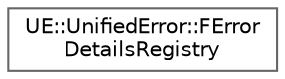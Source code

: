 digraph "Graphical Class Hierarchy"
{
 // INTERACTIVE_SVG=YES
 // LATEX_PDF_SIZE
  bgcolor="transparent";
  edge [fontname=Helvetica,fontsize=10,labelfontname=Helvetica,labelfontsize=10];
  node [fontname=Helvetica,fontsize=10,shape=box,height=0.2,width=0.4];
  rankdir="LR";
  Node0 [id="Node000000",label="UE::UnifiedError::FError\lDetailsRegistry",height=0.2,width=0.4,color="grey40", fillcolor="white", style="filled",URL="$d6/d14/classUE_1_1UnifiedError_1_1FErrorDetailsRegistry.html",tooltip=" "];
}
